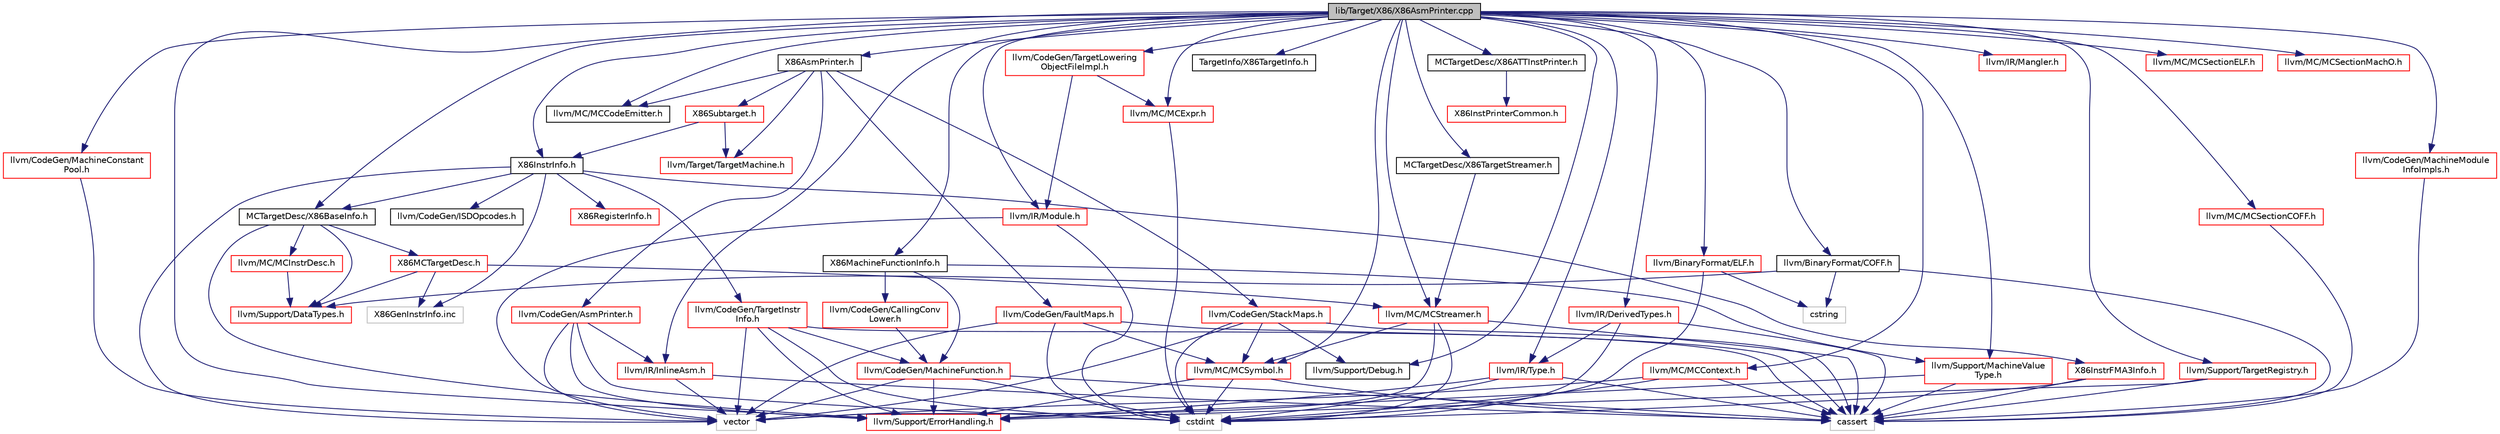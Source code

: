 digraph "lib/Target/X86/X86AsmPrinter.cpp"
{
 // LATEX_PDF_SIZE
  bgcolor="transparent";
  edge [fontname="Helvetica",fontsize="10",labelfontname="Helvetica",labelfontsize="10"];
  node [fontname="Helvetica",fontsize="10",shape="box"];
  Node1 [label="lib/Target/X86/X86AsmPrinter.cpp",height=0.2,width=0.4,color="black", fillcolor="grey75", style="filled", fontcolor="black",tooltip=" "];
  Node1 -> Node2 [color="midnightblue",fontsize="10",style="solid",fontname="Helvetica"];
  Node2 [label="X86AsmPrinter.h",height=0.2,width=0.4,color="black",URL="$X86AsmPrinter_8h.html",tooltip=" "];
  Node2 -> Node3 [color="midnightblue",fontsize="10",style="solid",fontname="Helvetica"];
  Node3 [label="X86Subtarget.h",height=0.2,width=0.4,color="red",URL="$X86Subtarget_8h.html",tooltip=" "];
  Node3 -> Node233 [color="midnightblue",fontsize="10",style="solid",fontname="Helvetica"];
  Node233 [label="X86InstrInfo.h",height=0.2,width=0.4,color="black",URL="$X86InstrInfo_8h.html",tooltip=" "];
  Node233 -> Node234 [color="midnightblue",fontsize="10",style="solid",fontname="Helvetica"];
  Node234 [label="MCTargetDesc/X86BaseInfo.h",height=0.2,width=0.4,color="black",URL="$X86BaseInfo_8h.html",tooltip=" "];
  Node234 -> Node235 [color="midnightblue",fontsize="10",style="solid",fontname="Helvetica"];
  Node235 [label="X86MCTargetDesc.h",height=0.2,width=0.4,color="red",URL="$X86MCTargetDesc_8h.html",tooltip=" "];
  Node235 -> Node236 [color="midnightblue",fontsize="10",style="solid",fontname="Helvetica"];
  Node236 [label="llvm/MC/MCStreamer.h",height=0.2,width=0.4,color="red",URL="$MCStreamer_8h.html",tooltip=" "];
  Node236 -> Node185 [color="midnightblue",fontsize="10",style="solid",fontname="Helvetica"];
  Node185 [label="llvm/MC/MCSymbol.h",height=0.2,width=0.4,color="red",URL="$MCSymbol_8h.html",tooltip=" "];
  Node185 -> Node58 [color="midnightblue",fontsize="10",style="solid",fontname="Helvetica"];
  Node58 [label="llvm/Support/ErrorHandling.h",height=0.2,width=0.4,color="red",URL="$llvm_2Support_2ErrorHandling_8h.html",tooltip=" "];
  Node185 -> Node30 [color="midnightblue",fontsize="10",style="solid",fontname="Helvetica"];
  Node30 [label="cassert",height=0.2,width=0.4,color="grey75",tooltip=" "];
  Node185 -> Node31 [color="midnightblue",fontsize="10",style="solid",fontname="Helvetica"];
  Node31 [label="cstdint",height=0.2,width=0.4,color="grey75",tooltip=" "];
  Node236 -> Node30 [color="midnightblue",fontsize="10",style="solid",fontname="Helvetica"];
  Node236 -> Node31 [color="midnightblue",fontsize="10",style="solid",fontname="Helvetica"];
  Node236 -> Node67 [color="midnightblue",fontsize="10",style="solid",fontname="Helvetica"];
  Node67 [label="vector",height=0.2,width=0.4,color="grey75",tooltip=" "];
  Node235 -> Node17 [color="midnightblue",fontsize="10",style="solid",fontname="Helvetica"];
  Node17 [label="llvm/Support/DataTypes.h",height=0.2,width=0.4,color="red",URL="$llvm_2Support_2DataTypes_8h.html",tooltip=" "];
  Node235 -> Node255 [color="midnightblue",fontsize="10",style="solid",fontname="Helvetica"];
  Node255 [label="X86GenInstrInfo.inc",height=0.2,width=0.4,color="grey75",tooltip=" "];
  Node234 -> Node181 [color="midnightblue",fontsize="10",style="solid",fontname="Helvetica"];
  Node181 [label="llvm/MC/MCInstrDesc.h",height=0.2,width=0.4,color="red",URL="$MCInstrDesc_8h.html",tooltip=" "];
  Node181 -> Node17 [color="midnightblue",fontsize="10",style="solid",fontname="Helvetica"];
  Node234 -> Node17 [color="midnightblue",fontsize="10",style="solid",fontname="Helvetica"];
  Node234 -> Node58 [color="midnightblue",fontsize="10",style="solid",fontname="Helvetica"];
  Node233 -> Node257 [color="midnightblue",fontsize="10",style="solid",fontname="Helvetica"];
  Node257 [label="X86InstrFMA3Info.h",height=0.2,width=0.4,color="red",URL="$X86InstrFMA3Info_8h.html",tooltip=" "];
  Node257 -> Node30 [color="midnightblue",fontsize="10",style="solid",fontname="Helvetica"];
  Node257 -> Node31 [color="midnightblue",fontsize="10",style="solid",fontname="Helvetica"];
  Node233 -> Node259 [color="midnightblue",fontsize="10",style="solid",fontname="Helvetica"];
  Node259 [label="X86RegisterInfo.h",height=0.2,width=0.4,color="red",URL="$X86RegisterInfo_8h.html",tooltip=" "];
  Node233 -> Node218 [color="midnightblue",fontsize="10",style="solid",fontname="Helvetica"];
  Node218 [label="llvm/CodeGen/ISDOpcodes.h",height=0.2,width=0.4,color="black",URL="$ISDOpcodes_8h.html",tooltip=" "];
  Node233 -> Node260 [color="midnightblue",fontsize="10",style="solid",fontname="Helvetica"];
  Node260 [label="llvm/CodeGen/TargetInstr\lInfo.h",height=0.2,width=0.4,color="red",URL="$TargetInstrInfo_8h.html",tooltip=" "];
  Node260 -> Node200 [color="midnightblue",fontsize="10",style="solid",fontname="Helvetica"];
  Node200 [label="llvm/CodeGen/MachineFunction.h",height=0.2,width=0.4,color="red",URL="$MachineFunction_8h.html",tooltip=" "];
  Node200 -> Node58 [color="midnightblue",fontsize="10",style="solid",fontname="Helvetica"];
  Node200 -> Node30 [color="midnightblue",fontsize="10",style="solid",fontname="Helvetica"];
  Node200 -> Node31 [color="midnightblue",fontsize="10",style="solid",fontname="Helvetica"];
  Node200 -> Node67 [color="midnightblue",fontsize="10",style="solid",fontname="Helvetica"];
  Node260 -> Node58 [color="midnightblue",fontsize="10",style="solid",fontname="Helvetica"];
  Node260 -> Node30 [color="midnightblue",fontsize="10",style="solid",fontname="Helvetica"];
  Node260 -> Node31 [color="midnightblue",fontsize="10",style="solid",fontname="Helvetica"];
  Node260 -> Node67 [color="midnightblue",fontsize="10",style="solid",fontname="Helvetica"];
  Node233 -> Node67 [color="midnightblue",fontsize="10",style="solid",fontname="Helvetica"];
  Node233 -> Node255 [color="midnightblue",fontsize="10",style="solid",fontname="Helvetica"];
  Node3 -> Node230 [color="midnightblue",fontsize="10",style="solid",fontname="Helvetica"];
  Node230 [label="llvm/Target/TargetMachine.h",height=0.2,width=0.4,color="red",URL="$llvm_2Target_2TargetMachine_8h.html",tooltip=" "];
  Node2 -> Node294 [color="midnightblue",fontsize="10",style="solid",fontname="Helvetica"];
  Node294 [label="llvm/CodeGen/AsmPrinter.h",height=0.2,width=0.4,color="red",URL="$AsmPrinter_8h.html",tooltip=" "];
  Node294 -> Node180 [color="midnightblue",fontsize="10",style="solid",fontname="Helvetica"];
  Node180 [label="llvm/IR/InlineAsm.h",height=0.2,width=0.4,color="red",URL="$InlineAsm_8h.html",tooltip=" "];
  Node180 -> Node30 [color="midnightblue",fontsize="10",style="solid",fontname="Helvetica"];
  Node180 -> Node67 [color="midnightblue",fontsize="10",style="solid",fontname="Helvetica"];
  Node294 -> Node58 [color="midnightblue",fontsize="10",style="solid",fontname="Helvetica"];
  Node294 -> Node31 [color="midnightblue",fontsize="10",style="solid",fontname="Helvetica"];
  Node294 -> Node67 [color="midnightblue",fontsize="10",style="solid",fontname="Helvetica"];
  Node2 -> Node306 [color="midnightblue",fontsize="10",style="solid",fontname="Helvetica"];
  Node306 [label="llvm/CodeGen/FaultMaps.h",height=0.2,width=0.4,color="red",URL="$FaultMaps_8h.html",tooltip=" "];
  Node306 -> Node185 [color="midnightblue",fontsize="10",style="solid",fontname="Helvetica"];
  Node306 -> Node30 [color="midnightblue",fontsize="10",style="solid",fontname="Helvetica"];
  Node306 -> Node31 [color="midnightblue",fontsize="10",style="solid",fontname="Helvetica"];
  Node306 -> Node67 [color="midnightblue",fontsize="10",style="solid",fontname="Helvetica"];
  Node2 -> Node307 [color="midnightblue",fontsize="10",style="solid",fontname="Helvetica"];
  Node307 [label="llvm/CodeGen/StackMaps.h",height=0.2,width=0.4,color="red",URL="$StackMaps_8h.html",tooltip=" "];
  Node307 -> Node185 [color="midnightblue",fontsize="10",style="solid",fontname="Helvetica"];
  Node307 -> Node155 [color="midnightblue",fontsize="10",style="solid",fontname="Helvetica"];
  Node155 [label="llvm/Support/Debug.h",height=0.2,width=0.4,color="black",URL="$Debug_8h.html",tooltip=" "];
  Node307 -> Node30 [color="midnightblue",fontsize="10",style="solid",fontname="Helvetica"];
  Node307 -> Node31 [color="midnightblue",fontsize="10",style="solid",fontname="Helvetica"];
  Node307 -> Node67 [color="midnightblue",fontsize="10",style="solid",fontname="Helvetica"];
  Node2 -> Node308 [color="midnightblue",fontsize="10",style="solid",fontname="Helvetica"];
  Node308 [label="llvm/MC/MCCodeEmitter.h",height=0.2,width=0.4,color="black",URL="$MCCodeEmitter_8h.html",tooltip=" "];
  Node2 -> Node230 [color="midnightblue",fontsize="10",style="solid",fontname="Helvetica"];
  Node1 -> Node309 [color="midnightblue",fontsize="10",style="solid",fontname="Helvetica"];
  Node309 [label="MCTargetDesc/X86ATTInstPrinter.h",height=0.2,width=0.4,color="black",URL="$X86ATTInstPrinter_8h.html",tooltip=" "];
  Node309 -> Node310 [color="midnightblue",fontsize="10",style="solid",fontname="Helvetica"];
  Node310 [label="X86InstPrinterCommon.h",height=0.2,width=0.4,color="red",URL="$X86InstPrinterCommon_8h.html",tooltip=" "];
  Node1 -> Node234 [color="midnightblue",fontsize="10",style="solid",fontname="Helvetica"];
  Node1 -> Node312 [color="midnightblue",fontsize="10",style="solid",fontname="Helvetica"];
  Node312 [label="MCTargetDesc/X86TargetStreamer.h",height=0.2,width=0.4,color="black",URL="$X86TargetStreamer_8h.html",tooltip=" "];
  Node312 -> Node236 [color="midnightblue",fontsize="10",style="solid",fontname="Helvetica"];
  Node1 -> Node313 [color="midnightblue",fontsize="10",style="solid",fontname="Helvetica"];
  Node313 [label="TargetInfo/X86TargetInfo.h",height=0.2,width=0.4,color="black",URL="$X86TargetInfo_8h.html",tooltip=" "];
  Node1 -> Node233 [color="midnightblue",fontsize="10",style="solid",fontname="Helvetica"];
  Node1 -> Node314 [color="midnightblue",fontsize="10",style="solid",fontname="Helvetica"];
  Node314 [label="X86MachineFunctionInfo.h",height=0.2,width=0.4,color="black",URL="$X86MachineFunctionInfo_8h.html",tooltip=" "];
  Node314 -> Node198 [color="midnightblue",fontsize="10",style="solid",fontname="Helvetica"];
  Node198 [label="llvm/CodeGen/CallingConv\lLower.h",height=0.2,width=0.4,color="red",URL="$CallingConvLower_8h.html",tooltip=" "];
  Node198 -> Node200 [color="midnightblue",fontsize="10",style="solid",fontname="Helvetica"];
  Node314 -> Node200 [color="midnightblue",fontsize="10",style="solid",fontname="Helvetica"];
  Node314 -> Node170 [color="midnightblue",fontsize="10",style="solid",fontname="Helvetica"];
  Node170 [label="llvm/Support/MachineValue\lType.h",height=0.2,width=0.4,color="red",URL="$MachineValueType_8h.html",tooltip=" "];
  Node170 -> Node58 [color="midnightblue",fontsize="10",style="solid",fontname="Helvetica"];
  Node170 -> Node30 [color="midnightblue",fontsize="10",style="solid",fontname="Helvetica"];
  Node1 -> Node315 [color="midnightblue",fontsize="10",style="solid",fontname="Helvetica"];
  Node315 [label="llvm/BinaryFormat/COFF.h",height=0.2,width=0.4,color="black",URL="$BinaryFormat_2COFF_8h.html",tooltip=" "];
  Node315 -> Node17 [color="midnightblue",fontsize="10",style="solid",fontname="Helvetica"];
  Node315 -> Node30 [color="midnightblue",fontsize="10",style="solid",fontname="Helvetica"];
  Node315 -> Node56 [color="midnightblue",fontsize="10",style="solid",fontname="Helvetica"];
  Node56 [label="cstring",height=0.2,width=0.4,color="grey75",tooltip=" "];
  Node1 -> Node316 [color="midnightblue",fontsize="10",style="solid",fontname="Helvetica"];
  Node316 [label="llvm/BinaryFormat/ELF.h",height=0.2,width=0.4,color="red",URL="$BinaryFormat_2ELF_8h.html",tooltip=" "];
  Node316 -> Node31 [color="midnightblue",fontsize="10",style="solid",fontname="Helvetica"];
  Node316 -> Node56 [color="midnightblue",fontsize="10",style="solid",fontname="Helvetica"];
  Node1 -> Node335 [color="midnightblue",fontsize="10",style="solid",fontname="Helvetica"];
  Node335 [label="llvm/CodeGen/MachineConstant\lPool.h",height=0.2,width=0.4,color="red",URL="$MachineConstantPool_8h.html",tooltip="This file declares the MachineConstantPool class which is an abstract constant pool to keep track of ..."];
  Node335 -> Node67 [color="midnightblue",fontsize="10",style="solid",fontname="Helvetica"];
  Node1 -> Node337 [color="midnightblue",fontsize="10",style="solid",fontname="Helvetica"];
  Node337 [label="llvm/CodeGen/MachineModule\lInfoImpls.h",height=0.2,width=0.4,color="red",URL="$MachineModuleInfoImpls_8h.html",tooltip=" "];
  Node337 -> Node30 [color="midnightblue",fontsize="10",style="solid",fontname="Helvetica"];
  Node1 -> Node344 [color="midnightblue",fontsize="10",style="solid",fontname="Helvetica"];
  Node344 [label="llvm/CodeGen/TargetLowering\lObjectFileImpl.h",height=0.2,width=0.4,color="red",URL="$TargetLoweringObjectFileImpl_8h.html",tooltip=" "];
  Node344 -> Node129 [color="midnightblue",fontsize="10",style="solid",fontname="Helvetica"];
  Node129 [label="llvm/IR/Module.h",height=0.2,width=0.4,color="red",URL="$Module_8h.html",tooltip="Module.h This file contains the declarations for the Module class."];
  Node129 -> Node31 [color="midnightblue",fontsize="10",style="solid",fontname="Helvetica"];
  Node129 -> Node67 [color="midnightblue",fontsize="10",style="solid",fontname="Helvetica"];
  Node344 -> Node188 [color="midnightblue",fontsize="10",style="solid",fontname="Helvetica"];
  Node188 [label="llvm/MC/MCExpr.h",height=0.2,width=0.4,color="red",URL="$MCExpr_8h.html",tooltip=" "];
  Node188 -> Node31 [color="midnightblue",fontsize="10",style="solid",fontname="Helvetica"];
  Node1 -> Node110 [color="midnightblue",fontsize="10",style="solid",fontname="Helvetica"];
  Node110 [label="llvm/IR/DerivedTypes.h",height=0.2,width=0.4,color="red",URL="$DerivedTypes_8h.html",tooltip=" "];
  Node110 -> Node111 [color="midnightblue",fontsize="10",style="solid",fontname="Helvetica"];
  Node111 [label="llvm/IR/Type.h",height=0.2,width=0.4,color="red",URL="$Type_8h.html",tooltip=" "];
  Node111 -> Node58 [color="midnightblue",fontsize="10",style="solid",fontname="Helvetica"];
  Node111 -> Node30 [color="midnightblue",fontsize="10",style="solid",fontname="Helvetica"];
  Node111 -> Node31 [color="midnightblue",fontsize="10",style="solid",fontname="Helvetica"];
  Node110 -> Node30 [color="midnightblue",fontsize="10",style="solid",fontname="Helvetica"];
  Node110 -> Node31 [color="midnightblue",fontsize="10",style="solid",fontname="Helvetica"];
  Node1 -> Node180 [color="midnightblue",fontsize="10",style="solid",fontname="Helvetica"];
  Node1 -> Node347 [color="midnightblue",fontsize="10",style="solid",fontname="Helvetica"];
  Node347 [label="llvm/IR/Mangler.h",height=0.2,width=0.4,color="red",URL="$Mangler_8h.html",tooltip=" "];
  Node1 -> Node129 [color="midnightblue",fontsize="10",style="solid",fontname="Helvetica"];
  Node1 -> Node111 [color="midnightblue",fontsize="10",style="solid",fontname="Helvetica"];
  Node1 -> Node308 [color="midnightblue",fontsize="10",style="solid",fontname="Helvetica"];
  Node1 -> Node339 [color="midnightblue",fontsize="10",style="solid",fontname="Helvetica"];
  Node339 [label="llvm/MC/MCContext.h",height=0.2,width=0.4,color="red",URL="$MCContext_8h.html",tooltip=" "];
  Node339 -> Node30 [color="midnightblue",fontsize="10",style="solid",fontname="Helvetica"];
  Node339 -> Node31 [color="midnightblue",fontsize="10",style="solid",fontname="Helvetica"];
  Node339 -> Node67 [color="midnightblue",fontsize="10",style="solid",fontname="Helvetica"];
  Node1 -> Node188 [color="midnightblue",fontsize="10",style="solid",fontname="Helvetica"];
  Node1 -> Node348 [color="midnightblue",fontsize="10",style="solid",fontname="Helvetica"];
  Node348 [label="llvm/MC/MCSectionCOFF.h",height=0.2,width=0.4,color="red",URL="$MCSectionCOFF_8h.html",tooltip=" "];
  Node348 -> Node30 [color="midnightblue",fontsize="10",style="solid",fontname="Helvetica"];
  Node1 -> Node349 [color="midnightblue",fontsize="10",style="solid",fontname="Helvetica"];
  Node349 [label="llvm/MC/MCSectionELF.h",height=0.2,width=0.4,color="red",URL="$MCSectionELF_8h.html",tooltip=" "];
  Node1 -> Node351 [color="midnightblue",fontsize="10",style="solid",fontname="Helvetica"];
  Node351 [label="llvm/MC/MCSectionMachO.h",height=0.2,width=0.4,color="red",URL="$MCSectionMachO_8h.html",tooltip=" "];
  Node1 -> Node236 [color="midnightblue",fontsize="10",style="solid",fontname="Helvetica"];
  Node1 -> Node185 [color="midnightblue",fontsize="10",style="solid",fontname="Helvetica"];
  Node1 -> Node155 [color="midnightblue",fontsize="10",style="solid",fontname="Helvetica"];
  Node1 -> Node58 [color="midnightblue",fontsize="10",style="solid",fontname="Helvetica"];
  Node1 -> Node170 [color="midnightblue",fontsize="10",style="solid",fontname="Helvetica"];
  Node1 -> Node354 [color="midnightblue",fontsize="10",style="solid",fontname="Helvetica"];
  Node354 [label="llvm/Support/TargetRegistry.h",height=0.2,width=0.4,color="red",URL="$TargetRegistry_8h.html",tooltip=" "];
  Node354 -> Node58 [color="midnightblue",fontsize="10",style="solid",fontname="Helvetica"];
  Node354 -> Node30 [color="midnightblue",fontsize="10",style="solid",fontname="Helvetica"];
}

